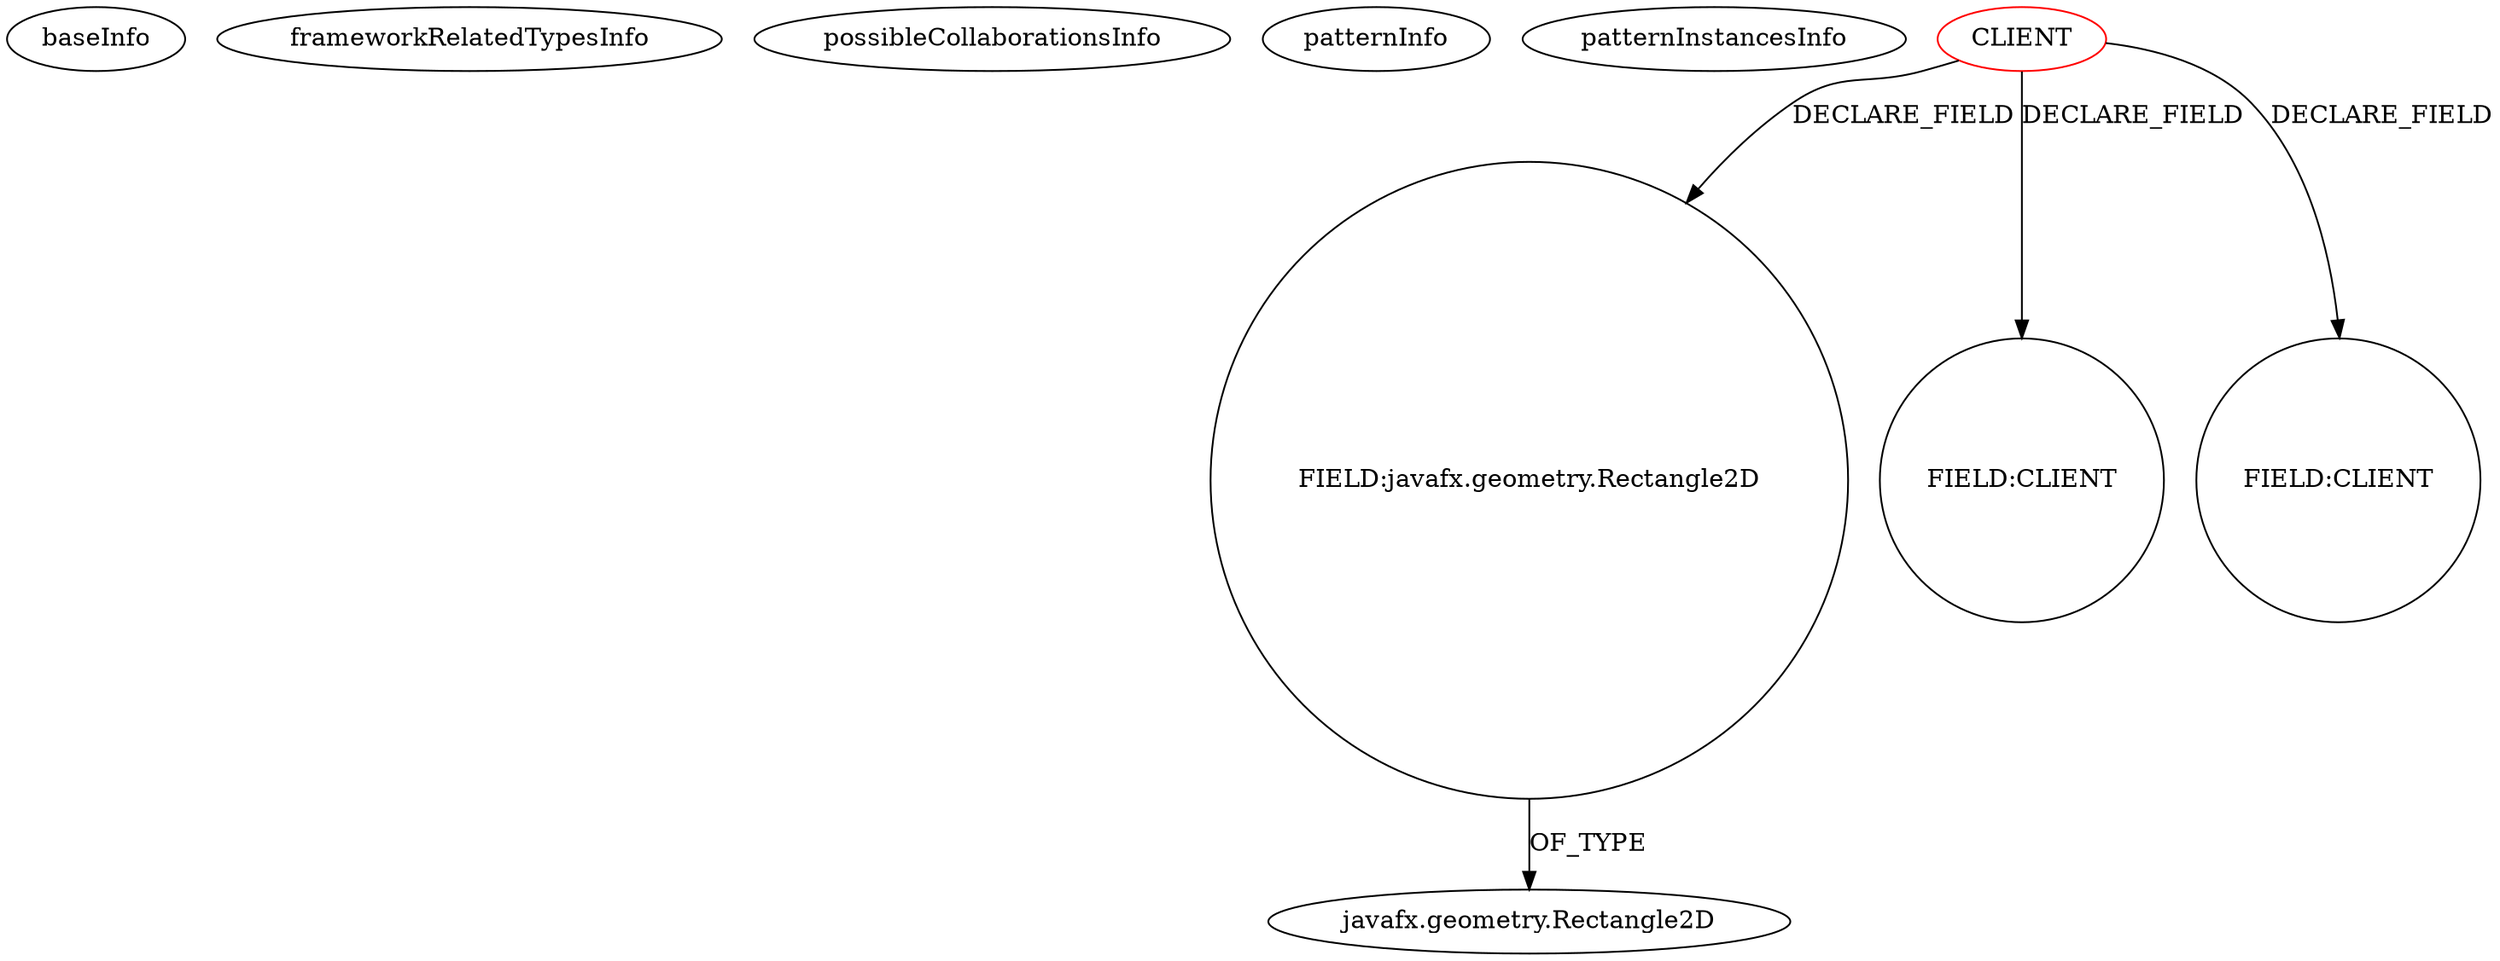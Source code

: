 digraph {
baseInfo[graphId=2518,category="pattern",isAnonymous=false,possibleRelation=false]
frameworkRelatedTypesInfo[]
possibleCollaborationsInfo[]
patternInfo[frequency=2.0,patternRootClient=0]
patternInstancesInfo[0="amonker-AmonkerFX~/amonker-AmonkerFX/AmonkerFX-master/src/cn/jingyun/javafx/amonker/ui/AmonkerUIApplication.java~AmonkerUIApplication~1831",1="UrsKR-fxcalendar~/UrsKR-fxcalendar/fxcalendar-master/src/main/java/com/sai/javafx/calendar/DatePickerPane.java~DatePickerPane~1521"]
3[label="javafx.geometry.Rectangle2D",vertexType="FRAMEWORK_CLASS_TYPE",isFrameworkType=false]
2[label="FIELD:javafx.geometry.Rectangle2D",vertexType="FIELD_DECLARATION",isFrameworkType=false,shape=circle]
0[label="CLIENT",vertexType="ROOT_CLIENT_CLASS_DECLARATION",isFrameworkType=false,color=red]
6[label="FIELD:CLIENT",vertexType="FIELD_DECLARATION",isFrameworkType=false,shape=circle]
9[label="FIELD:CLIENT",vertexType="FIELD_DECLARATION",isFrameworkType=false,shape=circle]
0->2[label="DECLARE_FIELD"]
2->3[label="OF_TYPE"]
0->9[label="DECLARE_FIELD"]
0->6[label="DECLARE_FIELD"]
}
